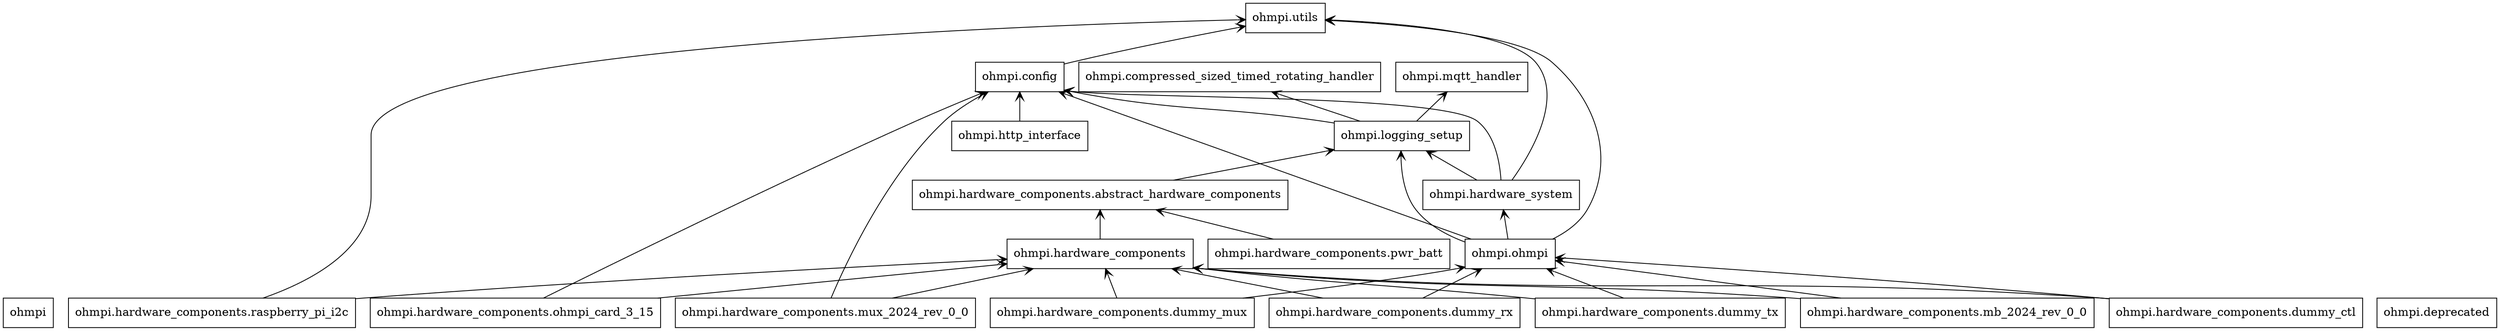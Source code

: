 digraph "packages_uml_ohmpi" {
charset="utf-8"
rankdir=BT
"0" [label="ohmpi", shape="box"];
"1" [label="ohmpi.compressed_sized_timed_rotating_handler", shape="box"];
"2" [label="ohmpi.config", shape="box"];
"3" [label="ohmpi.deprecated", shape="box"];
"4" [label="ohmpi.hardware_components", shape="box"];
"5" [label="ohmpi.hardware_components.abstract_hardware_components", shape="box"];
"6" [label="ohmpi.hardware_components.dummy_ctl", shape="box"];
"7" [label="ohmpi.hardware_components.dummy_mux", shape="box"];
"8" [label="ohmpi.hardware_components.dummy_rx", shape="box"];
"9" [label="ohmpi.hardware_components.dummy_tx", shape="box"];
"10" [label="ohmpi.hardware_components.mb_2024_rev_0_0", shape="box"];
"11" [label="ohmpi.hardware_components.mux_2024_rev_0_0", shape="box"];
"12" [label="ohmpi.hardware_components.ohmpi_card_3_15", shape="box"];
"13" [label="ohmpi.hardware_components.pwr_batt", shape="box"];
"14" [label="ohmpi.hardware_components.raspberry_pi_i2c", shape="box"];
"15" [label="ohmpi.hardware_system", shape="box"];
"16" [label="ohmpi.http_interface", shape="box"];
"17" [label="ohmpi.logging_setup", shape="box"];
"18" [label="ohmpi.mqtt_handler", shape="box"];
"19" [label="ohmpi.ohmpi", shape="box"];
"20" [label="ohmpi.utils", shape="box"];
"2" -> "20" [arrowhead="open", arrowtail="none"];
"4" -> "5" [arrowhead="open", arrowtail="none"];
"5" -> "17" [arrowhead="open", arrowtail="none"];
"6" -> "4" [arrowhead="open", arrowtail="none"];
"6" -> "19" [arrowhead="open", arrowtail="none"];
"7" -> "4" [arrowhead="open", arrowtail="none"];
"7" -> "19" [arrowhead="open", arrowtail="none"];
"8" -> "4" [arrowhead="open", arrowtail="none"];
"8" -> "19" [arrowhead="open", arrowtail="none"];
"9" -> "4" [arrowhead="open", arrowtail="none"];
"9" -> "19" [arrowhead="open", arrowtail="none"];
"10" -> "4" [arrowhead="open", arrowtail="none"];
"10" -> "19" [arrowhead="open", arrowtail="none"];
"11" -> "2" [arrowhead="open", arrowtail="none"];
"11" -> "4" [arrowhead="open", arrowtail="none"];
"12" -> "2" [arrowhead="open", arrowtail="none"];
"12" -> "4" [arrowhead="open", arrowtail="none"];
"13" -> "5" [arrowhead="open", arrowtail="none"];
"14" -> "4" [arrowhead="open", arrowtail="none"];
"14" -> "20" [arrowhead="open", arrowtail="none"];
"15" -> "2" [arrowhead="open", arrowtail="none"];
"15" -> "17" [arrowhead="open", arrowtail="none"];
"15" -> "20" [arrowhead="open", arrowtail="none"];
"16" -> "2" [arrowhead="open", arrowtail="none"];
"17" -> "1" [arrowhead="open", arrowtail="none"];
"17" -> "2" [arrowhead="open", arrowtail="none"];
"17" -> "18" [arrowhead="open", arrowtail="none"];
"19" -> "2" [arrowhead="open", arrowtail="none"];
"19" -> "15" [arrowhead="open", arrowtail="none"];
"19" -> "17" [arrowhead="open", arrowtail="none"];
"19" -> "20" [arrowhead="open", arrowtail="none"];
}
